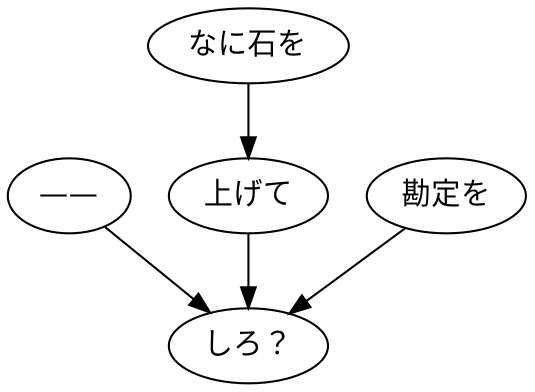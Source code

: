 digraph graph7829 {
	node0 [label="——"];
	node1 [label="なに石を"];
	node2 [label="上げて"];
	node3 [label="勘定を"];
	node4 [label="しろ？"];
	node0 -> node4;
	node1 -> node2;
	node2 -> node4;
	node3 -> node4;
}
